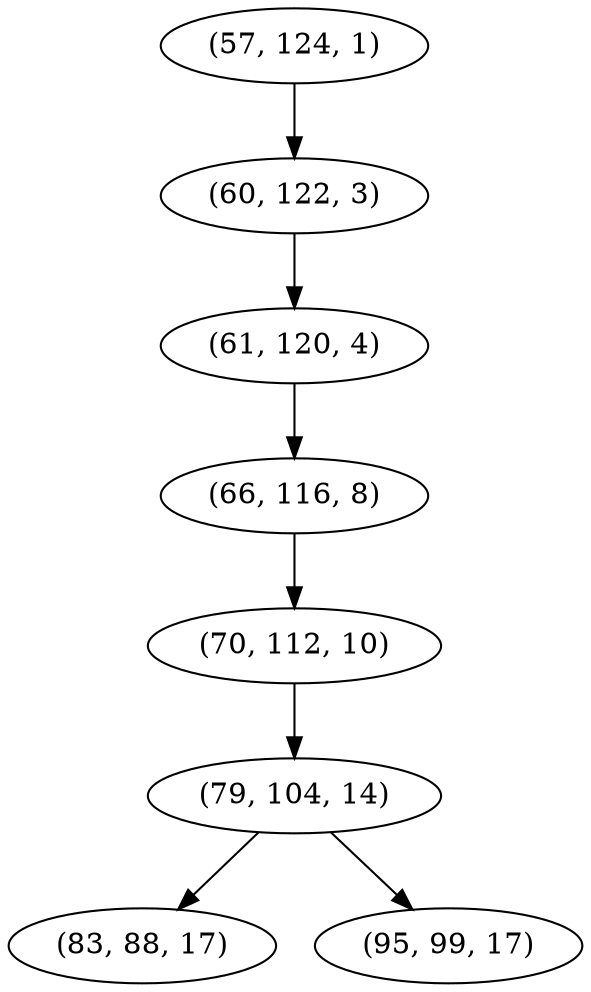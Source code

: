digraph tree {
    "(57, 124, 1)";
    "(60, 122, 3)";
    "(61, 120, 4)";
    "(66, 116, 8)";
    "(70, 112, 10)";
    "(79, 104, 14)";
    "(83, 88, 17)";
    "(95, 99, 17)";
    "(57, 124, 1)" -> "(60, 122, 3)";
    "(60, 122, 3)" -> "(61, 120, 4)";
    "(61, 120, 4)" -> "(66, 116, 8)";
    "(66, 116, 8)" -> "(70, 112, 10)";
    "(70, 112, 10)" -> "(79, 104, 14)";
    "(79, 104, 14)" -> "(83, 88, 17)";
    "(79, 104, 14)" -> "(95, 99, 17)";
}
